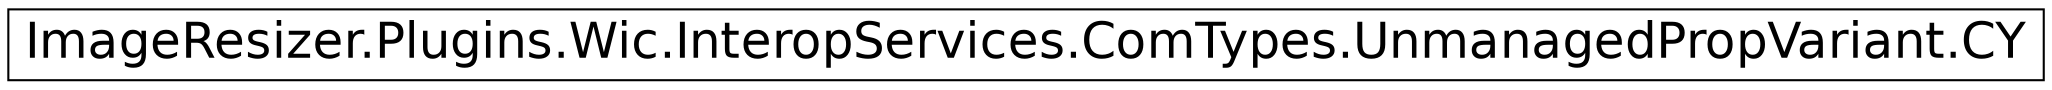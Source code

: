 digraph G
{
  edge [fontname="Helvetica",fontsize="24",labelfontname="Helvetica",labelfontsize="24"];
  node [fontname="Helvetica",fontsize="24",shape=record];
  rankdir="LR";
  Node1 [label="ImageResizer.Plugins.Wic.InteropServices.ComTypes.UnmanagedPropVariant.CY",height=0.2,width=0.4,color="black", fillcolor="white", style="filled",URL="$struct_image_resizer_1_1_plugins_1_1_wic_1_1_interop_services_1_1_com_types_1_1_unmanaged_prop_variant_1_1_c_y.html"];
}
